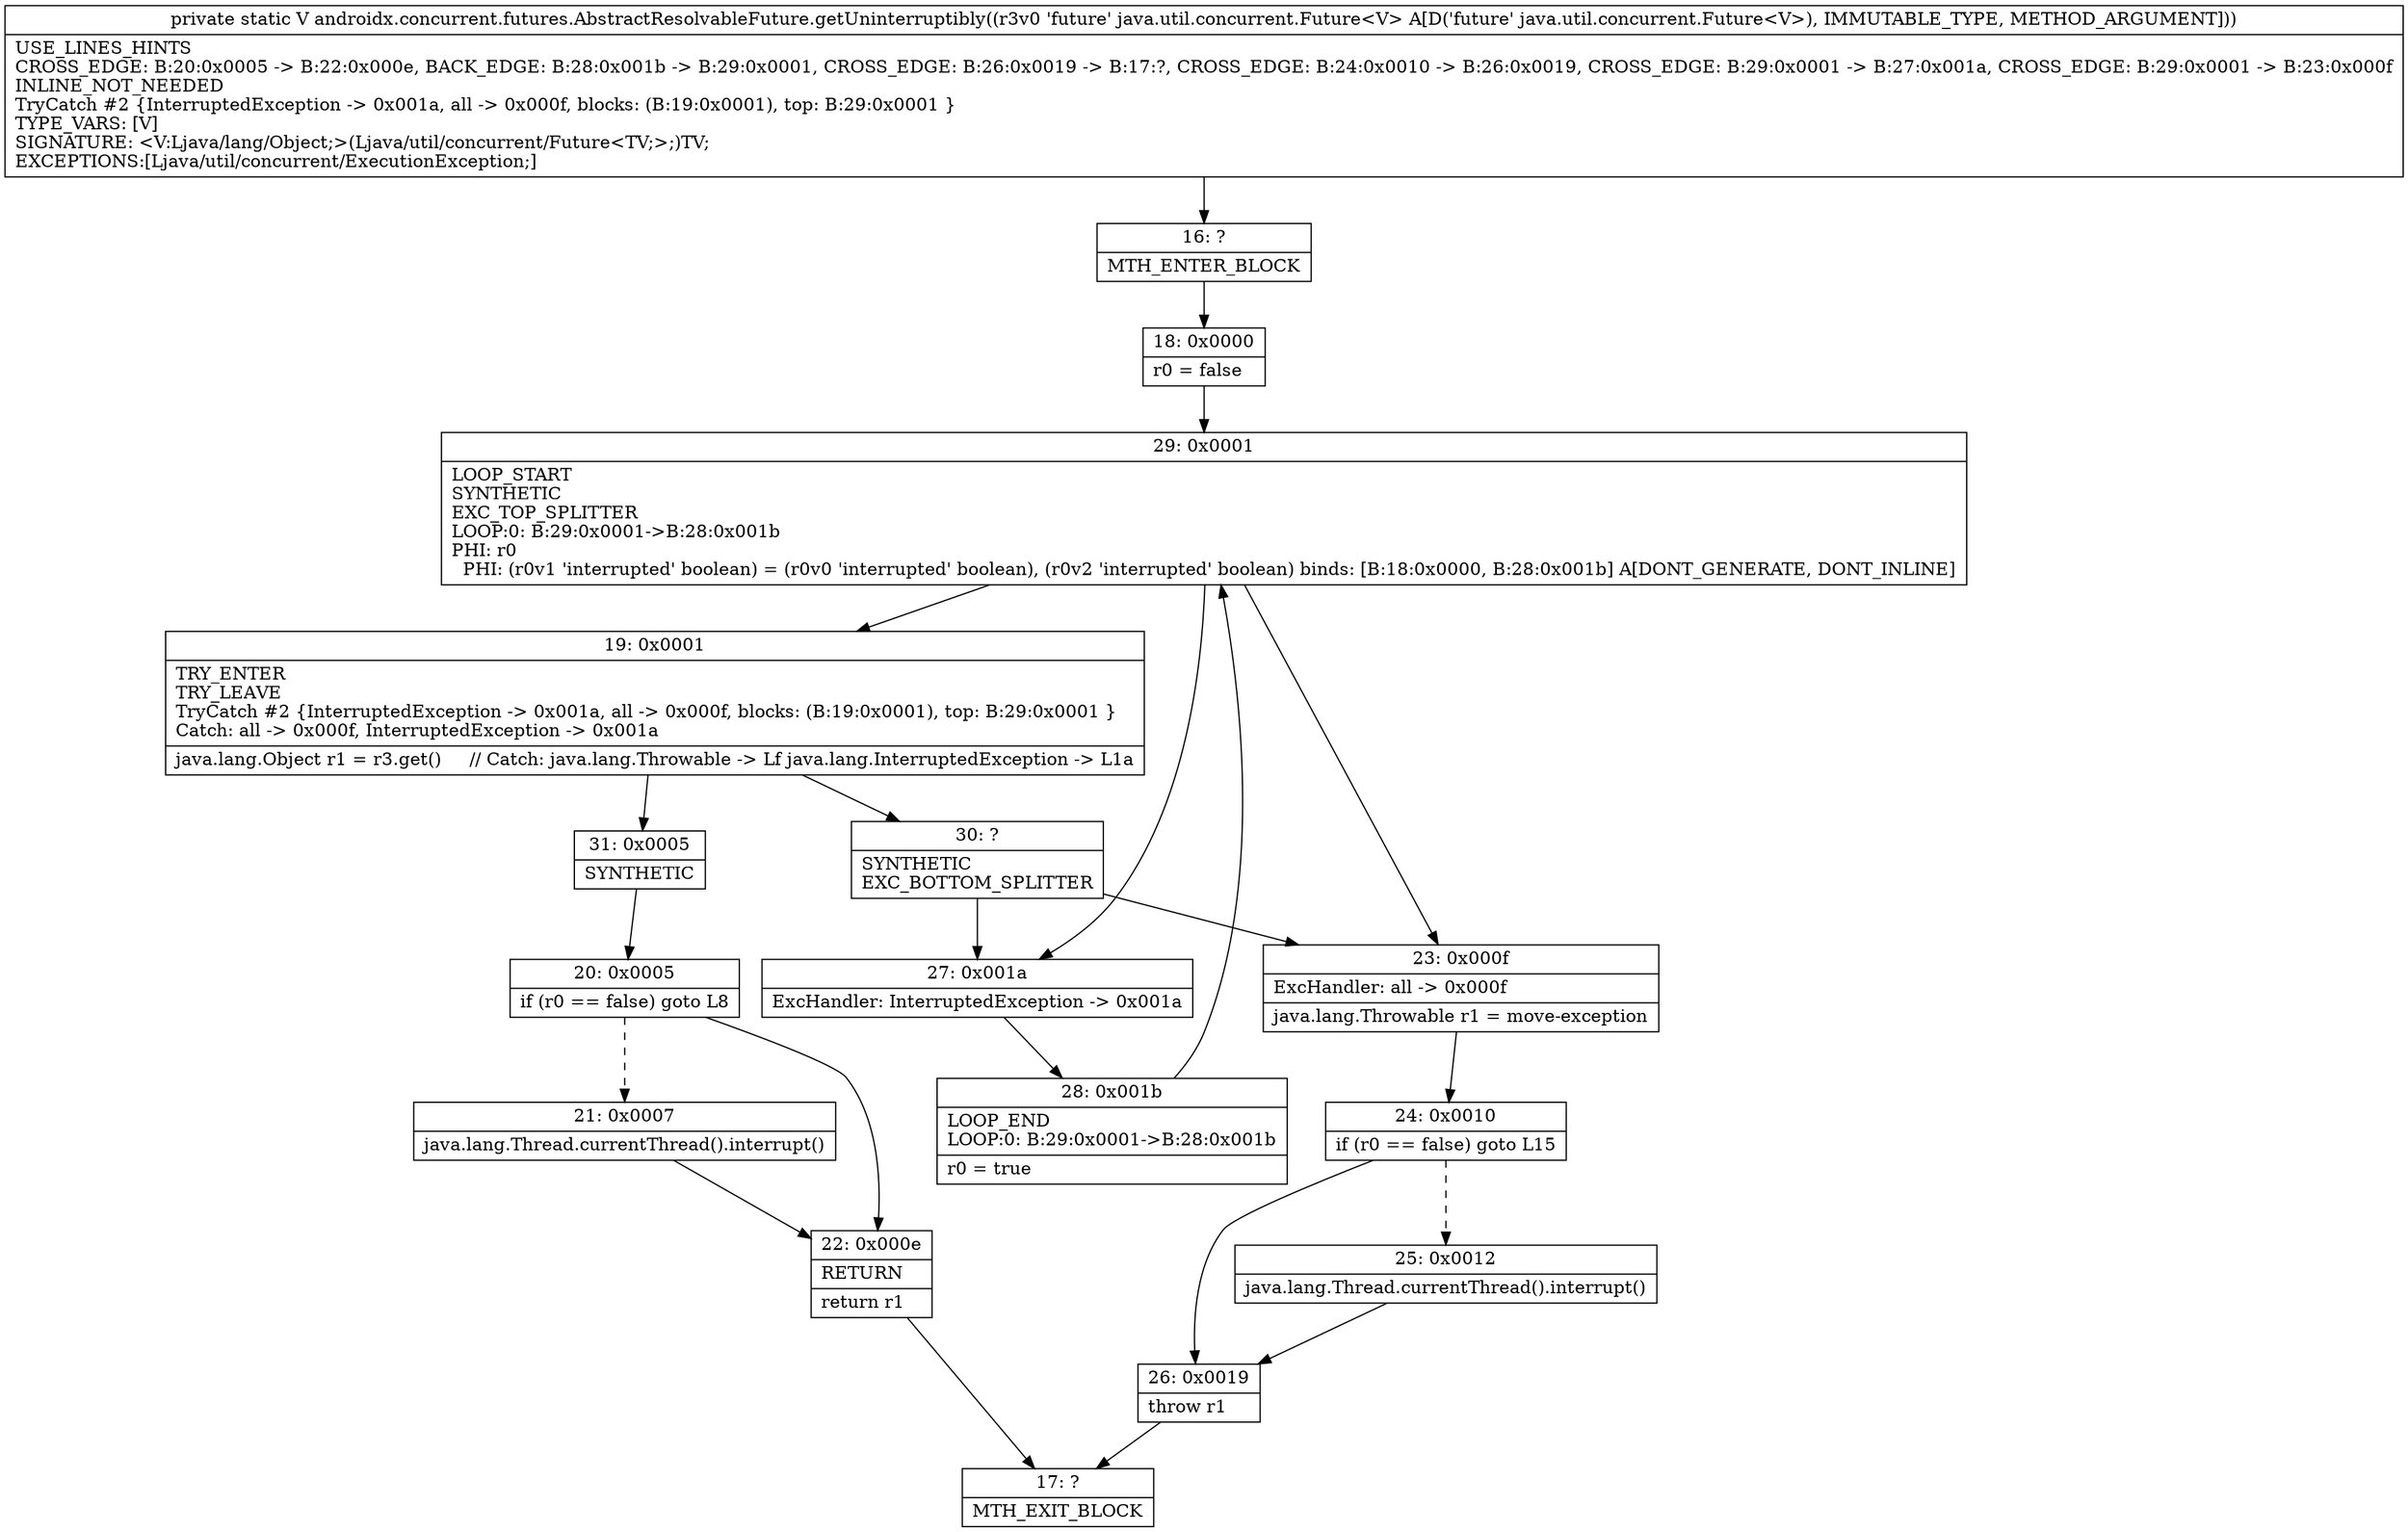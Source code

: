 digraph "CFG forandroidx.concurrent.futures.AbstractResolvableFuture.getUninterruptibly(Ljava\/util\/concurrent\/Future;)Ljava\/lang\/Object;" {
Node_16 [shape=record,label="{16\:\ ?|MTH_ENTER_BLOCK\l}"];
Node_18 [shape=record,label="{18\:\ 0x0000|r0 = false\l}"];
Node_29 [shape=record,label="{29\:\ 0x0001|LOOP_START\lSYNTHETIC\lEXC_TOP_SPLITTER\lLOOP:0: B:29:0x0001\-\>B:28:0x001b\lPHI: r0 \l  PHI: (r0v1 'interrupted' boolean) = (r0v0 'interrupted' boolean), (r0v2 'interrupted' boolean) binds: [B:18:0x0000, B:28:0x001b] A[DONT_GENERATE, DONT_INLINE]\l}"];
Node_19 [shape=record,label="{19\:\ 0x0001|TRY_ENTER\lTRY_LEAVE\lTryCatch #2 \{InterruptedException \-\> 0x001a, all \-\> 0x000f, blocks: (B:19:0x0001), top: B:29:0x0001 \}\lCatch: all \-\> 0x000f, InterruptedException \-\> 0x001a\l|java.lang.Object r1 = r3.get()     \/\/ Catch: java.lang.Throwable \-\> Lf java.lang.InterruptedException \-\> L1a\l}"];
Node_30 [shape=record,label="{30\:\ ?|SYNTHETIC\lEXC_BOTTOM_SPLITTER\l}"];
Node_31 [shape=record,label="{31\:\ 0x0005|SYNTHETIC\l}"];
Node_20 [shape=record,label="{20\:\ 0x0005|if (r0 == false) goto L8\l}"];
Node_21 [shape=record,label="{21\:\ 0x0007|java.lang.Thread.currentThread().interrupt()\l}"];
Node_22 [shape=record,label="{22\:\ 0x000e|RETURN\l|return r1\l}"];
Node_17 [shape=record,label="{17\:\ ?|MTH_EXIT_BLOCK\l}"];
Node_27 [shape=record,label="{27\:\ 0x001a|ExcHandler: InterruptedException \-\> 0x001a\l}"];
Node_28 [shape=record,label="{28\:\ 0x001b|LOOP_END\lLOOP:0: B:29:0x0001\-\>B:28:0x001b\l|r0 = true\l}"];
Node_23 [shape=record,label="{23\:\ 0x000f|ExcHandler: all \-\> 0x000f\l|java.lang.Throwable r1 = move\-exception\l}"];
Node_24 [shape=record,label="{24\:\ 0x0010|if (r0 == false) goto L15\l}"];
Node_25 [shape=record,label="{25\:\ 0x0012|java.lang.Thread.currentThread().interrupt()\l}"];
Node_26 [shape=record,label="{26\:\ 0x0019|throw r1\l}"];
MethodNode[shape=record,label="{private static V androidx.concurrent.futures.AbstractResolvableFuture.getUninterruptibly((r3v0 'future' java.util.concurrent.Future\<V\> A[D('future' java.util.concurrent.Future\<V\>), IMMUTABLE_TYPE, METHOD_ARGUMENT]))  | USE_LINES_HINTS\lCROSS_EDGE: B:20:0x0005 \-\> B:22:0x000e, BACK_EDGE: B:28:0x001b \-\> B:29:0x0001, CROSS_EDGE: B:26:0x0019 \-\> B:17:?, CROSS_EDGE: B:24:0x0010 \-\> B:26:0x0019, CROSS_EDGE: B:29:0x0001 \-\> B:27:0x001a, CROSS_EDGE: B:29:0x0001 \-\> B:23:0x000f\lINLINE_NOT_NEEDED\lTryCatch #2 \{InterruptedException \-\> 0x001a, all \-\> 0x000f, blocks: (B:19:0x0001), top: B:29:0x0001 \}\lTYPE_VARS: [V]\lSIGNATURE: \<V:Ljava\/lang\/Object;\>(Ljava\/util\/concurrent\/Future\<TV;\>;)TV;\lEXCEPTIONS:[Ljava\/util\/concurrent\/ExecutionException;]\l}"];
MethodNode -> Node_16;Node_16 -> Node_18;
Node_18 -> Node_29;
Node_29 -> Node_19;
Node_29 -> Node_27;
Node_29 -> Node_23;
Node_19 -> Node_30;
Node_19 -> Node_31;
Node_30 -> Node_27;
Node_30 -> Node_23;
Node_31 -> Node_20;
Node_20 -> Node_21[style=dashed];
Node_20 -> Node_22;
Node_21 -> Node_22;
Node_22 -> Node_17;
Node_27 -> Node_28;
Node_28 -> Node_29;
Node_23 -> Node_24;
Node_24 -> Node_25[style=dashed];
Node_24 -> Node_26;
Node_25 -> Node_26;
Node_26 -> Node_17;
}

